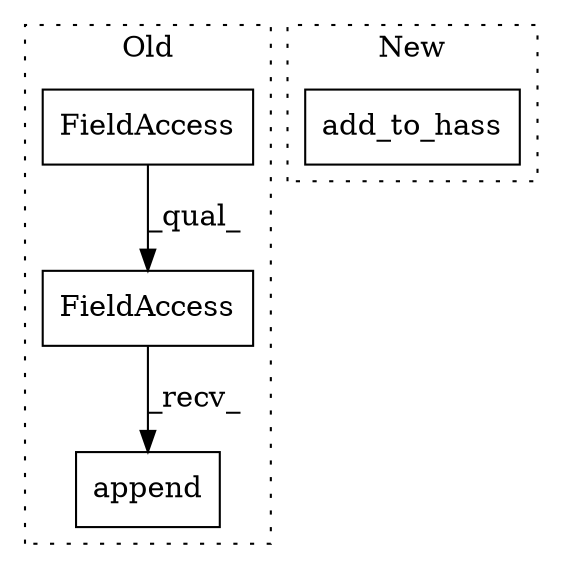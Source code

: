 digraph G {
subgraph cluster0 {
1 [label="append" a="32" s="1412,1431" l="7,1" shape="box"];
3 [label="FieldAccess" a="22" s="1383" l="28" shape="box"];
4 [label="FieldAccess" a="22" s="1383" l="19" shape="box"];
label = "Old";
style="dotted";
}
subgraph cluster1 {
2 [label="add_to_hass" a="32" s="1376,1392" l="12,1" shape="box"];
label = "New";
style="dotted";
}
3 -> 1 [label="_recv_"];
4 -> 3 [label="_qual_"];
}